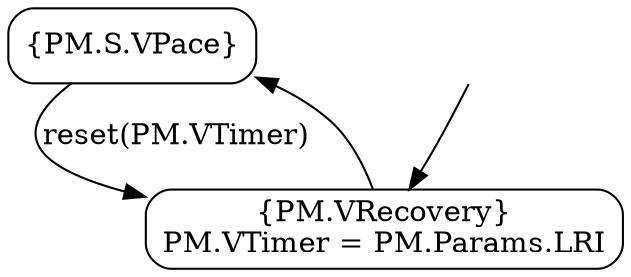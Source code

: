 digraph {
  splines=true;
  sep="+25,25";
overlap=scalexy;
nodesep=0.6;
	node [style=rounded shape=box];
1 [label = "{PM.S.VPace}"];
2 [label = "{PM.VRecovery}\nPM.VTimer = PM.Params.LRI"];
 hidden [style=invis];

  hidden -> 2;
2->1
  1->2 [label="reset(PM.VTimer)"];
}
